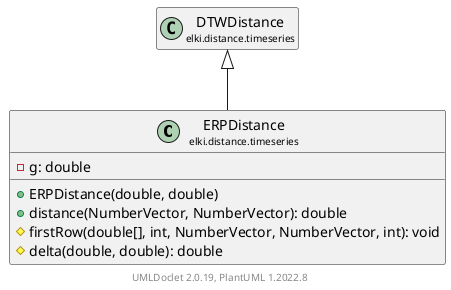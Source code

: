 @startuml
    remove .*\.(Instance|Par|Parameterizer|Factory)$
    set namespaceSeparator none
    hide empty fields
    hide empty methods

    class "<size:14>ERPDistance\n<size:10>elki.distance.timeseries" as elki.distance.timeseries.ERPDistance [[ERPDistance.html]] {
        -g: double
        +ERPDistance(double, double)
        +distance(NumberVector, NumberVector): double
        #firstRow(double[], int, NumberVector, NumberVector, int): void
        #delta(double, double): double
    }

    class "<size:14>DTWDistance\n<size:10>elki.distance.timeseries" as elki.distance.timeseries.DTWDistance [[DTWDistance.html]]
    class "<size:14>ERPDistance.Par\n<size:10>elki.distance.timeseries" as elki.distance.timeseries.ERPDistance.Par [[ERPDistance.Par.html]]

    elki.distance.timeseries.DTWDistance <|-- elki.distance.timeseries.ERPDistance
    elki.distance.timeseries.ERPDistance +-- elki.distance.timeseries.ERPDistance.Par

    center footer UMLDoclet 2.0.19, PlantUML 1.2022.8
@enduml
